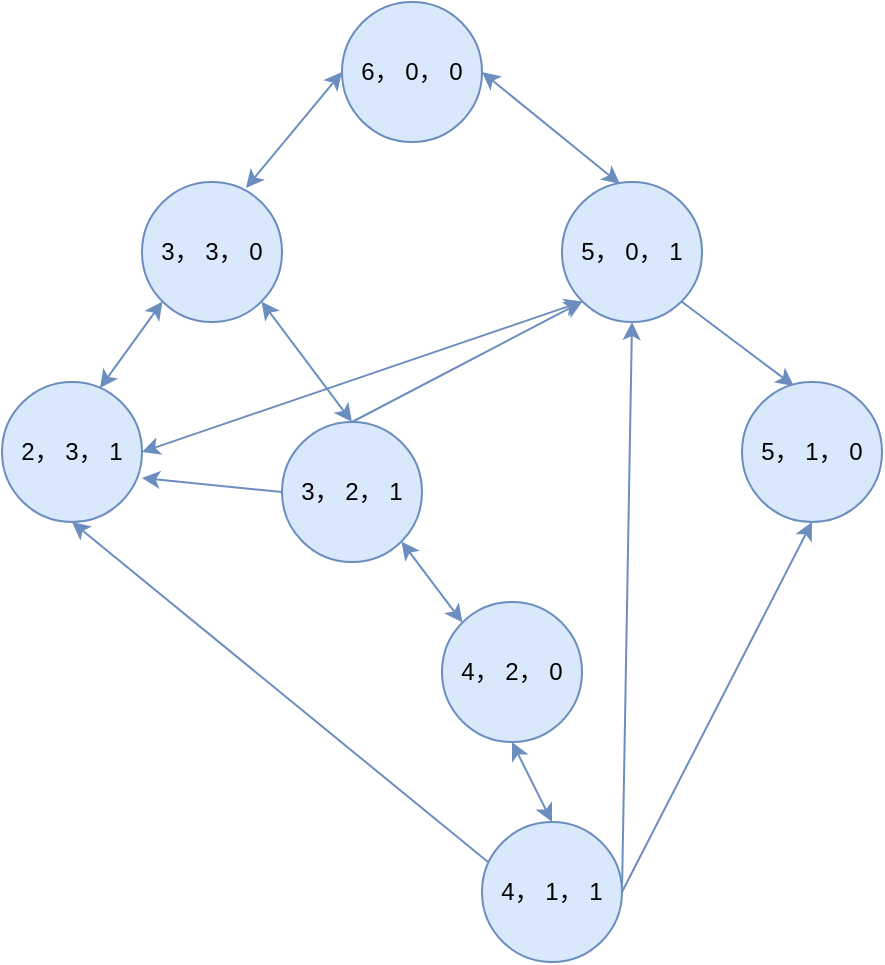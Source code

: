 <mxfile version="14.9.8" type="github">
  <diagram id="A6RGTPvi_iQcMVTrqWcZ" name="Page-1">
    <mxGraphModel dx="946" dy="536" grid="1" gridSize="10" guides="1" tooltips="1" connect="1" arrows="1" fold="1" page="1" pageScale="1" pageWidth="827" pageHeight="1169" math="0" shadow="0">
      <root>
        <mxCell id="0" />
        <mxCell id="1" parent="0" />
        <mxCell id="gErB0KF34t4hKVYotVow-11" style="rounded=0;orthogonalLoop=1;jettySize=auto;html=1;exitX=0;exitY=0.5;exitDx=0;exitDy=0;entryX=0.743;entryY=0.043;entryDx=0;entryDy=0;entryPerimeter=0;startArrow=classic;startFill=1;fillColor=#dae8fc;strokeColor=#6c8ebf;" edge="1" parent="1" source="gErB0KF34t4hKVYotVow-3" target="gErB0KF34t4hKVYotVow-4">
          <mxGeometry relative="1" as="geometry" />
        </mxCell>
        <mxCell id="gErB0KF34t4hKVYotVow-12" style="edgeStyle=none;rounded=0;orthogonalLoop=1;jettySize=auto;html=1;exitX=1;exitY=0.5;exitDx=0;exitDy=0;entryX=0.414;entryY=0.014;entryDx=0;entryDy=0;entryPerimeter=0;startArrow=classic;startFill=1;fillColor=#dae8fc;strokeColor=#6c8ebf;" edge="1" parent="1" source="gErB0KF34t4hKVYotVow-3" target="gErB0KF34t4hKVYotVow-5">
          <mxGeometry relative="1" as="geometry" />
        </mxCell>
        <mxCell id="gErB0KF34t4hKVYotVow-3" value="6， 0， 0" style="ellipse;whiteSpace=wrap;html=1;aspect=fixed;fillColor=#dae8fc;strokeColor=#6c8ebf;" vertex="1" parent="1">
          <mxGeometry x="230" y="240" width="70" height="70" as="geometry" />
        </mxCell>
        <mxCell id="gErB0KF34t4hKVYotVow-13" style="edgeStyle=none;rounded=0;orthogonalLoop=1;jettySize=auto;html=1;exitX=0;exitY=1;exitDx=0;exitDy=0;entryX=0.7;entryY=0.043;entryDx=0;entryDy=0;entryPerimeter=0;startArrow=classic;startFill=1;fillColor=#dae8fc;strokeColor=#6c8ebf;" edge="1" parent="1" source="gErB0KF34t4hKVYotVow-4" target="gErB0KF34t4hKVYotVow-6">
          <mxGeometry relative="1" as="geometry" />
        </mxCell>
        <mxCell id="gErB0KF34t4hKVYotVow-14" style="edgeStyle=none;rounded=0;orthogonalLoop=1;jettySize=auto;html=1;exitX=1;exitY=1;exitDx=0;exitDy=0;entryX=0.5;entryY=0;entryDx=0;entryDy=0;startArrow=classic;startFill=1;fillColor=#dae8fc;strokeColor=#6c8ebf;" edge="1" parent="1" source="gErB0KF34t4hKVYotVow-4" target="gErB0KF34t4hKVYotVow-7">
          <mxGeometry relative="1" as="geometry" />
        </mxCell>
        <mxCell id="gErB0KF34t4hKVYotVow-4" value="3， 3， 0" style="ellipse;whiteSpace=wrap;html=1;aspect=fixed;fillColor=#dae8fc;strokeColor=#6c8ebf;" vertex="1" parent="1">
          <mxGeometry x="130" y="330" width="70" height="70" as="geometry" />
        </mxCell>
        <mxCell id="gErB0KF34t4hKVYotVow-15" style="edgeStyle=none;rounded=0;orthogonalLoop=1;jettySize=auto;html=1;exitX=0;exitY=1;exitDx=0;exitDy=0;entryX=0.5;entryY=0;entryDx=0;entryDy=0;endArrow=none;endFill=0;startArrow=classic;startFill=1;fillColor=#dae8fc;strokeColor=#6c8ebf;" edge="1" parent="1" source="gErB0KF34t4hKVYotVow-5" target="gErB0KF34t4hKVYotVow-7">
          <mxGeometry relative="1" as="geometry" />
        </mxCell>
        <mxCell id="gErB0KF34t4hKVYotVow-16" style="edgeStyle=none;rounded=0;orthogonalLoop=1;jettySize=auto;html=1;exitX=1;exitY=1;exitDx=0;exitDy=0;entryX=0.371;entryY=0.029;entryDx=0;entryDy=0;entryPerimeter=0;fillColor=#dae8fc;strokeColor=#6c8ebf;" edge="1" parent="1" source="gErB0KF34t4hKVYotVow-5" target="gErB0KF34t4hKVYotVow-8">
          <mxGeometry relative="1" as="geometry" />
        </mxCell>
        <mxCell id="gErB0KF34t4hKVYotVow-5" value="5， 0， 1" style="ellipse;whiteSpace=wrap;html=1;aspect=fixed;fillColor=#dae8fc;strokeColor=#6c8ebf;" vertex="1" parent="1">
          <mxGeometry x="340" y="330" width="70" height="70" as="geometry" />
        </mxCell>
        <mxCell id="gErB0KF34t4hKVYotVow-17" style="edgeStyle=none;rounded=0;orthogonalLoop=1;jettySize=auto;html=1;exitX=0.5;exitY=1;exitDx=0;exitDy=0;entryX=0.043;entryY=0.286;entryDx=0;entryDy=0;entryPerimeter=0;startArrow=classic;startFill=1;endArrow=none;endFill=0;fillColor=#dae8fc;strokeColor=#6c8ebf;" edge="1" parent="1" source="gErB0KF34t4hKVYotVow-6" target="gErB0KF34t4hKVYotVow-10">
          <mxGeometry relative="1" as="geometry" />
        </mxCell>
        <mxCell id="gErB0KF34t4hKVYotVow-19" style="edgeStyle=none;rounded=0;orthogonalLoop=1;jettySize=auto;html=1;exitX=1;exitY=0.5;exitDx=0;exitDy=0;entryX=0;entryY=1;entryDx=0;entryDy=0;startArrow=classic;startFill=1;endArrow=classic;endFill=1;fillColor=#dae8fc;strokeColor=#6c8ebf;" edge="1" parent="1" source="gErB0KF34t4hKVYotVow-6" target="gErB0KF34t4hKVYotVow-5">
          <mxGeometry relative="1" as="geometry" />
        </mxCell>
        <mxCell id="gErB0KF34t4hKVYotVow-6" value="2， 3， 1" style="ellipse;whiteSpace=wrap;html=1;aspect=fixed;fillColor=#dae8fc;strokeColor=#6c8ebf;" vertex="1" parent="1">
          <mxGeometry x="60" y="430" width="70" height="70" as="geometry" />
        </mxCell>
        <mxCell id="gErB0KF34t4hKVYotVow-20" style="edgeStyle=none;rounded=0;orthogonalLoop=1;jettySize=auto;html=1;exitX=1;exitY=1;exitDx=0;exitDy=0;entryX=0;entryY=0;entryDx=0;entryDy=0;startArrow=classic;startFill=1;endArrow=classic;endFill=1;fillColor=#dae8fc;strokeColor=#6c8ebf;" edge="1" parent="1" source="gErB0KF34t4hKVYotVow-7" target="gErB0KF34t4hKVYotVow-9">
          <mxGeometry relative="1" as="geometry" />
        </mxCell>
        <mxCell id="gErB0KF34t4hKVYotVow-24" style="edgeStyle=none;rounded=0;orthogonalLoop=1;jettySize=auto;html=1;exitX=0;exitY=0.5;exitDx=0;exitDy=0;startArrow=none;startFill=0;endArrow=classic;endFill=1;fillColor=#dae8fc;strokeColor=#6c8ebf;" edge="1" parent="1" source="gErB0KF34t4hKVYotVow-7">
          <mxGeometry relative="1" as="geometry">
            <mxPoint x="130" y="478" as="targetPoint" />
          </mxGeometry>
        </mxCell>
        <mxCell id="gErB0KF34t4hKVYotVow-7" value="3， 2， 1" style="ellipse;whiteSpace=wrap;html=1;aspect=fixed;fillColor=#dae8fc;strokeColor=#6c8ebf;" vertex="1" parent="1">
          <mxGeometry x="200" y="450" width="70" height="70" as="geometry" />
        </mxCell>
        <mxCell id="gErB0KF34t4hKVYotVow-8" value="5， 1， 0" style="ellipse;whiteSpace=wrap;html=1;aspect=fixed;fillColor=#dae8fc;strokeColor=#6c8ebf;" vertex="1" parent="1">
          <mxGeometry x="430" y="430" width="70" height="70" as="geometry" />
        </mxCell>
        <mxCell id="gErB0KF34t4hKVYotVow-21" style="edgeStyle=none;rounded=0;orthogonalLoop=1;jettySize=auto;html=1;exitX=0.5;exitY=1;exitDx=0;exitDy=0;entryX=0.5;entryY=0;entryDx=0;entryDy=0;startArrow=classic;startFill=1;endArrow=classic;endFill=1;fillColor=#dae8fc;strokeColor=#6c8ebf;" edge="1" parent="1" source="gErB0KF34t4hKVYotVow-9" target="gErB0KF34t4hKVYotVow-10">
          <mxGeometry relative="1" as="geometry" />
        </mxCell>
        <mxCell id="gErB0KF34t4hKVYotVow-9" value="4， 2， 0" style="ellipse;whiteSpace=wrap;html=1;aspect=fixed;fillColor=#dae8fc;strokeColor=#6c8ebf;" vertex="1" parent="1">
          <mxGeometry x="280" y="540" width="70" height="70" as="geometry" />
        </mxCell>
        <mxCell id="gErB0KF34t4hKVYotVow-22" style="edgeStyle=none;rounded=0;orthogonalLoop=1;jettySize=auto;html=1;exitX=1;exitY=0.5;exitDx=0;exitDy=0;entryX=0.5;entryY=1;entryDx=0;entryDy=0;startArrow=none;startFill=0;endArrow=classic;endFill=1;fillColor=#dae8fc;strokeColor=#6c8ebf;" edge="1" parent="1" source="gErB0KF34t4hKVYotVow-10" target="gErB0KF34t4hKVYotVow-5">
          <mxGeometry relative="1" as="geometry" />
        </mxCell>
        <mxCell id="gErB0KF34t4hKVYotVow-23" style="edgeStyle=none;rounded=0;orthogonalLoop=1;jettySize=auto;html=1;exitX=1;exitY=0.5;exitDx=0;exitDy=0;entryX=0.5;entryY=1;entryDx=0;entryDy=0;startArrow=none;startFill=0;endArrow=classic;endFill=1;fillColor=#dae8fc;strokeColor=#6c8ebf;" edge="1" parent="1" source="gErB0KF34t4hKVYotVow-10" target="gErB0KF34t4hKVYotVow-8">
          <mxGeometry relative="1" as="geometry" />
        </mxCell>
        <mxCell id="gErB0KF34t4hKVYotVow-10" value="4， 1， 1" style="ellipse;whiteSpace=wrap;html=1;aspect=fixed;fillColor=#dae8fc;strokeColor=#6c8ebf;" vertex="1" parent="1">
          <mxGeometry x="300" y="650" width="70" height="70" as="geometry" />
        </mxCell>
      </root>
    </mxGraphModel>
  </diagram>
</mxfile>
